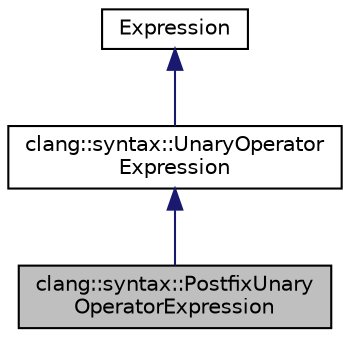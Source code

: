 digraph "clang::syntax::PostfixUnaryOperatorExpression"
{
 // LATEX_PDF_SIZE
  bgcolor="transparent";
  edge [fontname="Helvetica",fontsize="10",labelfontname="Helvetica",labelfontsize="10"];
  node [fontname="Helvetica",fontsize="10",shape=record];
  Node1 [label="clang::syntax::PostfixUnary\lOperatorExpression",height=0.2,width=0.4,color="black", fillcolor="grey75", style="filled", fontcolor="black",tooltip="<operand> <operator>"];
  Node2 -> Node1 [dir="back",color="midnightblue",fontsize="10",style="solid",fontname="Helvetica"];
  Node2 [label="clang::syntax::UnaryOperator\lExpression",height=0.2,width=0.4,color="black",URL="$classclang_1_1syntax_1_1UnaryOperatorExpression.html",tooltip="An abstract class for prefix and postfix unary operators."];
  Node3 -> Node2 [dir="back",color="midnightblue",fontsize="10",style="solid",fontname="Helvetica"];
  Node3 [label="Expression",height=0.2,width=0.4,color="black",URL="$classExpression.html",tooltip=" "];
}
